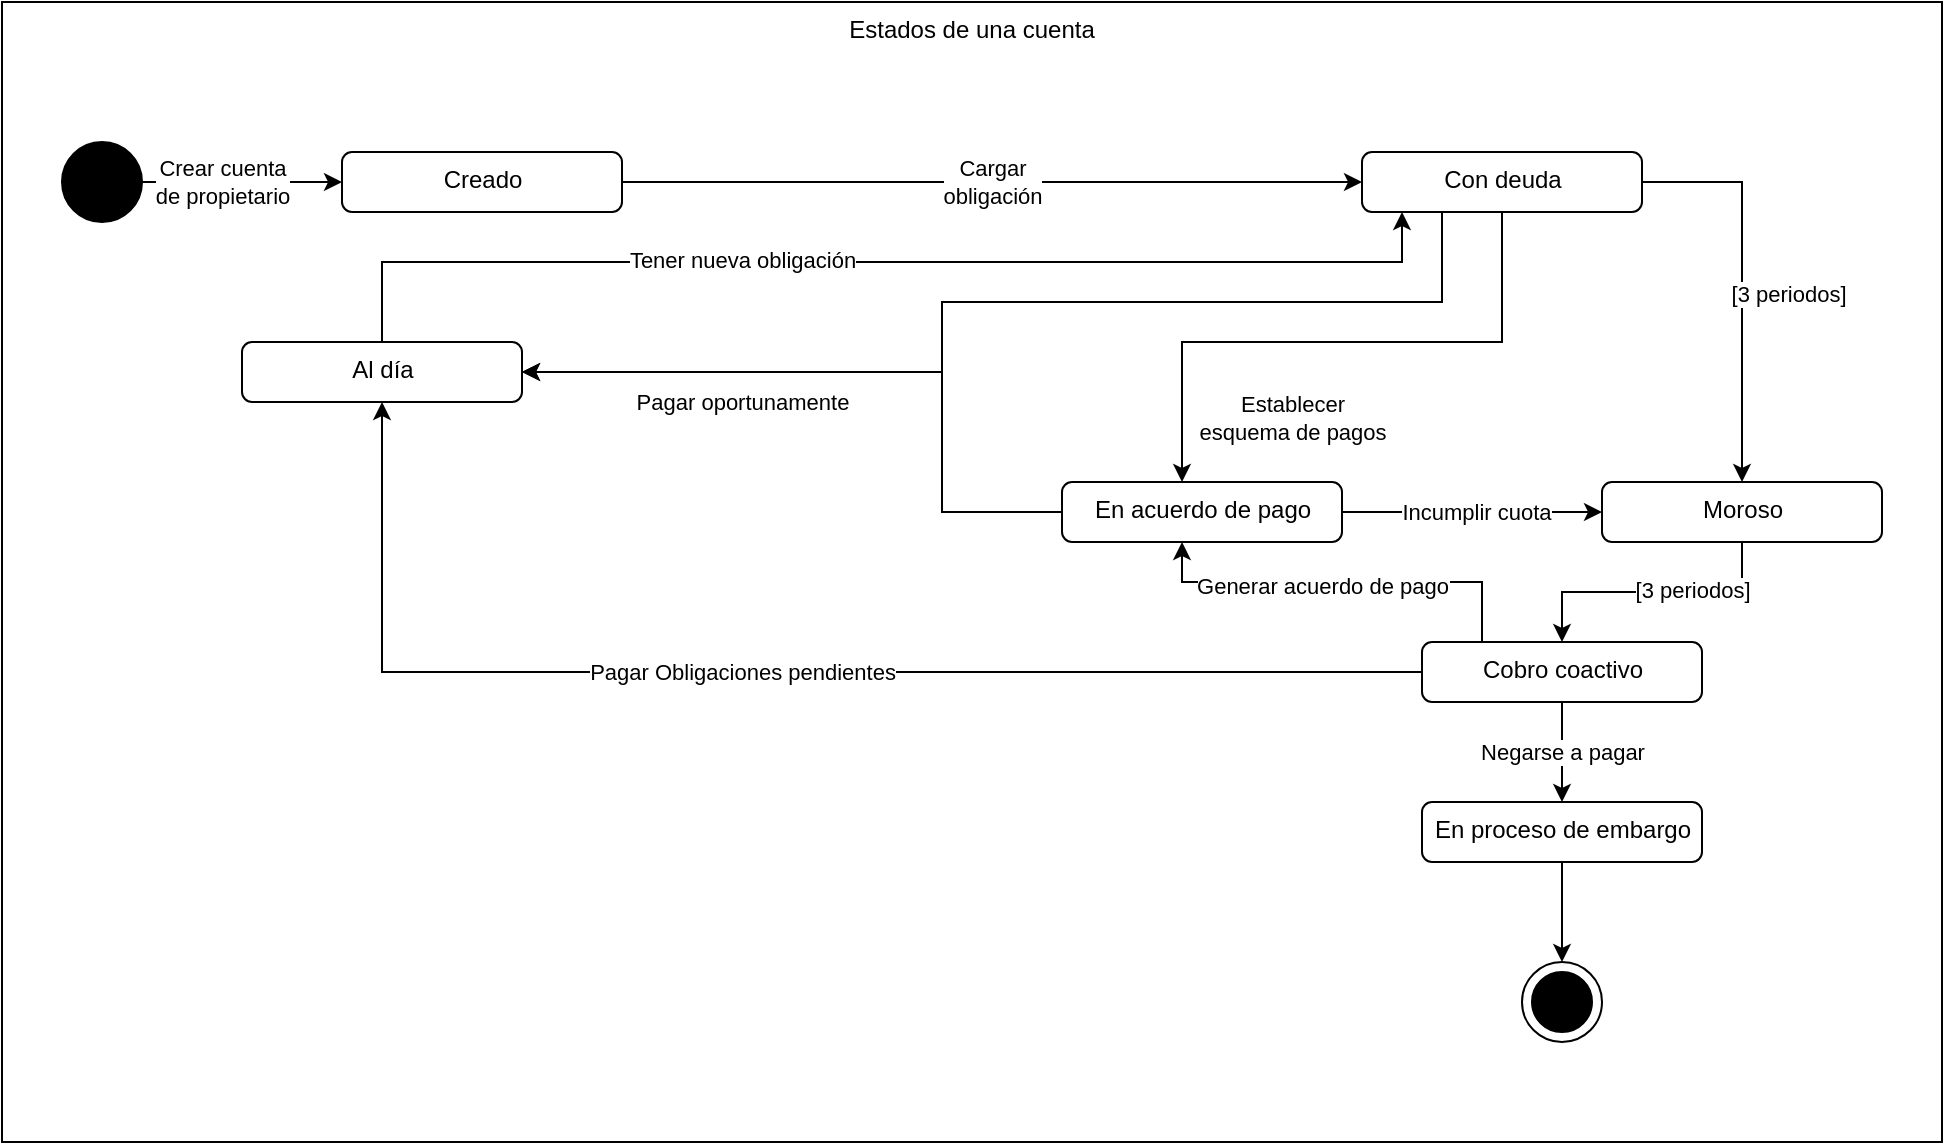 <mxfile version="14.6.11" type="device"><diagram id="RDPdNuGlkUD0llicTLUo" name="Page-1"><mxGraphModel dx="806" dy="490" grid="1" gridSize="10" guides="1" tooltips="1" connect="1" arrows="1" fold="1" page="1" pageScale="1" pageWidth="827" pageHeight="1169" math="0" shadow="0"><root><mxCell id="0"/><mxCell id="1" parent="0"/><mxCell id="b3T6BDnf9KLD8UNbfosM-8" value="Estados de una cuenta" style="rounded=0;whiteSpace=wrap;html=1;verticalAlign=top;" parent="1" vertex="1"><mxGeometry x="80" y="30" width="970" height="570" as="geometry"/></mxCell><mxCell id="b3T6BDnf9KLD8UNbfosM-18" value="Cargar &lt;br&gt;obligación" style="edgeStyle=orthogonalEdgeStyle;rounded=0;orthogonalLoop=1;jettySize=auto;html=1;" parent="1" source="b3T6BDnf9KLD8UNbfosM-3" target="b3T6BDnf9KLD8UNbfosM-13" edge="1"><mxGeometry relative="1" as="geometry"><mxPoint as="offset"/><Array as="points"><mxPoint x="650" y="120"/><mxPoint x="650" y="120"/></Array></mxGeometry></mxCell><mxCell id="b3T6BDnf9KLD8UNbfosM-3" value="Creado" style="html=1;align=center;verticalAlign=top;rounded=1;absoluteArcSize=1;arcSize=10;dashed=0;" parent="1" vertex="1"><mxGeometry x="250" y="105" width="140" height="30" as="geometry"/></mxCell><mxCell id="b3T6BDnf9KLD8UNbfosM-9" value="" style="edgeStyle=orthogonalEdgeStyle;rounded=0;orthogonalLoop=1;jettySize=auto;html=1;" parent="1" source="b3T6BDnf9KLD8UNbfosM-2" target="b3T6BDnf9KLD8UNbfosM-3" edge="1"><mxGeometry relative="1" as="geometry"/></mxCell><mxCell id="b3T6BDnf9KLD8UNbfosM-10" value="Crear cuenta &lt;br&gt;de propietario" style="edgeLabel;html=1;align=center;verticalAlign=middle;resizable=0;points=[];rotation=0;" parent="b3T6BDnf9KLD8UNbfosM-9" vertex="1" connectable="0"><mxGeometry x="-0.2" relative="1" as="geometry"><mxPoint as="offset"/></mxGeometry></mxCell><mxCell id="b3T6BDnf9KLD8UNbfosM-2" value="" style="shape=ellipse;html=1;fillColor=#000000;fontSize=18;fontColor=#ffffff;" parent="1" vertex="1"><mxGeometry x="110" y="100" width="40" height="40" as="geometry"/></mxCell><mxCell id="b3T6BDnf9KLD8UNbfosM-6" value="" style="shape=mxgraph.sysml.actFinal;html=1;verticalLabelPosition=bottom;labelBackgroundColor=#ffffff;verticalAlign=top;" parent="1" vertex="1"><mxGeometry x="840" y="510" width="40" height="40" as="geometry"/></mxCell><mxCell id="b3T6BDnf9KLD8UNbfosM-19" style="edgeStyle=orthogonalEdgeStyle;rounded=0;orthogonalLoop=1;jettySize=auto;html=1;" parent="1" source="b3T6BDnf9KLD8UNbfosM-13" target="b3T6BDnf9KLD8UNbfosM-12" edge="1"><mxGeometry relative="1" as="geometry"><Array as="points"><mxPoint x="800" y="180"/><mxPoint x="550" y="180"/><mxPoint x="550" y="215"/></Array></mxGeometry></mxCell><mxCell id="b3T6BDnf9KLD8UNbfosM-27" value="Pagar oportunamente" style="edgeLabel;html=1;align=center;verticalAlign=middle;resizable=0;points=[];" parent="b3T6BDnf9KLD8UNbfosM-19" vertex="1" connectable="0"><mxGeometry x="-0.089" y="3" relative="1" as="geometry"><mxPoint x="-149" y="47" as="offset"/></mxGeometry></mxCell><mxCell id="b3T6BDnf9KLD8UNbfosM-30" style="edgeStyle=orthogonalEdgeStyle;rounded=0;orthogonalLoop=1;jettySize=auto;html=1;" parent="1" source="b3T6BDnf9KLD8UNbfosM-12" target="b3T6BDnf9KLD8UNbfosM-13" edge="1"><mxGeometry relative="1" as="geometry"><Array as="points"><mxPoint x="270" y="160"/><mxPoint x="780" y="160"/></Array></mxGeometry></mxCell><mxCell id="b3T6BDnf9KLD8UNbfosM-44" value="Tener nueva obligación" style="edgeLabel;html=1;align=center;verticalAlign=middle;resizable=0;points=[];" parent="b3T6BDnf9KLD8UNbfosM-30" vertex="1" connectable="0"><mxGeometry x="0.099" y="1" relative="1" as="geometry"><mxPoint x="-96" as="offset"/></mxGeometry></mxCell><mxCell id="b3T6BDnf9KLD8UNbfosM-12" value="Al día" style="html=1;align=center;verticalAlign=top;rounded=1;absoluteArcSize=1;arcSize=10;dashed=0;" parent="1" vertex="1"><mxGeometry x="200" y="200" width="140" height="30" as="geometry"/></mxCell><mxCell id="b3T6BDnf9KLD8UNbfosM-21" value="" style="edgeStyle=orthogonalEdgeStyle;rounded=0;orthogonalLoop=1;jettySize=auto;html=1;" parent="1" source="b3T6BDnf9KLD8UNbfosM-13" target="b3T6BDnf9KLD8UNbfosM-14" edge="1"><mxGeometry relative="1" as="geometry"><Array as="points"><mxPoint x="950" y="205"/><mxPoint x="950" y="205"/></Array></mxGeometry></mxCell><mxCell id="b3T6BDnf9KLD8UNbfosM-33" value="[3 periodos]" style="edgeLabel;html=1;align=center;verticalAlign=middle;resizable=0;points=[];" parent="b3T6BDnf9KLD8UNbfosM-21" vertex="1" connectable="0"><mxGeometry x="-0.434" y="4" relative="1" as="geometry"><mxPoint x="19" y="49" as="offset"/></mxGeometry></mxCell><mxCell id="b3T6BDnf9KLD8UNbfosM-22" style="edgeStyle=orthogonalEdgeStyle;rounded=0;orthogonalLoop=1;jettySize=auto;html=1;" parent="1" source="b3T6BDnf9KLD8UNbfosM-13" target="b3T6BDnf9KLD8UNbfosM-15" edge="1"><mxGeometry relative="1" as="geometry"><Array as="points"><mxPoint x="670" y="200"/></Array></mxGeometry></mxCell><mxCell id="b3T6BDnf9KLD8UNbfosM-34" value="Establecer &lt;br&gt;esquema de pagos" style="edgeLabel;html=1;align=center;verticalAlign=middle;resizable=0;points=[];" parent="b3T6BDnf9KLD8UNbfosM-22" vertex="1" connectable="0"><mxGeometry x="0.164" y="-1" relative="1" as="geometry"><mxPoint x="1" y="39" as="offset"/></mxGeometry></mxCell><mxCell id="b3T6BDnf9KLD8UNbfosM-13" value="Con deuda" style="html=1;align=center;verticalAlign=top;rounded=1;absoluteArcSize=1;arcSize=10;dashed=0;" parent="1" vertex="1"><mxGeometry x="760" y="105" width="140" height="30" as="geometry"/></mxCell><mxCell id="b3T6BDnf9KLD8UNbfosM-24" value="" style="edgeStyle=orthogonalEdgeStyle;rounded=0;orthogonalLoop=1;jettySize=auto;html=1;" parent="1" source="b3T6BDnf9KLD8UNbfosM-14" target="b3T6BDnf9KLD8UNbfosM-16" edge="1"><mxGeometry relative="1" as="geometry"/></mxCell><mxCell id="b3T6BDnf9KLD8UNbfosM-36" value="[3 periodos]" style="edgeLabel;html=1;align=center;verticalAlign=middle;resizable=0;points=[];" parent="b3T6BDnf9KLD8UNbfosM-24" vertex="1" connectable="0"><mxGeometry x="-0.286" y="-1" relative="1" as="geometry"><mxPoint as="offset"/></mxGeometry></mxCell><mxCell id="b3T6BDnf9KLD8UNbfosM-14" value="Moroso" style="html=1;align=center;verticalAlign=top;rounded=1;absoluteArcSize=1;arcSize=10;dashed=0;" parent="1" vertex="1"><mxGeometry x="880" y="270" width="140" height="30" as="geometry"/></mxCell><mxCell id="b3T6BDnf9KLD8UNbfosM-23" value="" style="edgeStyle=orthogonalEdgeStyle;rounded=0;orthogonalLoop=1;jettySize=auto;html=1;" parent="1" source="b3T6BDnf9KLD8UNbfosM-15" target="b3T6BDnf9KLD8UNbfosM-14" edge="1"><mxGeometry relative="1" as="geometry"/></mxCell><mxCell id="b3T6BDnf9KLD8UNbfosM-35" value="Incumplir cuota" style="edgeLabel;html=1;align=center;verticalAlign=middle;resizable=0;points=[];" parent="b3T6BDnf9KLD8UNbfosM-23" vertex="1" connectable="0"><mxGeometry x="-0.343" y="3" relative="1" as="geometry"><mxPoint x="24" y="3" as="offset"/></mxGeometry></mxCell><mxCell id="0yrEloc3YN4eyCM9yXsq-1" style="edgeStyle=orthogonalEdgeStyle;rounded=0;orthogonalLoop=1;jettySize=auto;html=1;entryX=1;entryY=0.5;entryDx=0;entryDy=0;" parent="1" source="b3T6BDnf9KLD8UNbfosM-15" target="b3T6BDnf9KLD8UNbfosM-12" edge="1"><mxGeometry relative="1" as="geometry"><Array as="points"><mxPoint x="550" y="285"/><mxPoint x="550" y="215"/></Array></mxGeometry></mxCell><mxCell id="b3T6BDnf9KLD8UNbfosM-15" value="En acuerdo de pago" style="html=1;align=center;verticalAlign=top;rounded=1;absoluteArcSize=1;arcSize=10;dashed=0;" parent="1" vertex="1"><mxGeometry x="610" y="270" width="140" height="30" as="geometry"/></mxCell><mxCell id="b3T6BDnf9KLD8UNbfosM-25" style="edgeStyle=orthogonalEdgeStyle;rounded=0;orthogonalLoop=1;jettySize=auto;html=1;" parent="1" source="b3T6BDnf9KLD8UNbfosM-16" target="b3T6BDnf9KLD8UNbfosM-12" edge="1"><mxGeometry relative="1" as="geometry"/></mxCell><mxCell id="b3T6BDnf9KLD8UNbfosM-37" value="Pagar Obligaciones pendientes" style="edgeLabel;html=1;align=center;verticalAlign=middle;resizable=0;points=[];" parent="b3T6BDnf9KLD8UNbfosM-25" vertex="1" connectable="0"><mxGeometry x="0.218" y="-2" relative="1" as="geometry"><mxPoint x="59" y="2" as="offset"/></mxGeometry></mxCell><mxCell id="b3T6BDnf9KLD8UNbfosM-26" style="edgeStyle=orthogonalEdgeStyle;rounded=0;orthogonalLoop=1;jettySize=auto;html=1;" parent="1" source="b3T6BDnf9KLD8UNbfosM-16" target="b3T6BDnf9KLD8UNbfosM-15" edge="1"><mxGeometry relative="1" as="geometry"><Array as="points"><mxPoint x="820" y="320"/><mxPoint x="670" y="320"/></Array></mxGeometry></mxCell><mxCell id="b3T6BDnf9KLD8UNbfosM-38" value="Generar acuerdo de pago" style="edgeLabel;html=1;align=center;verticalAlign=middle;resizable=0;points=[];" parent="b3T6BDnf9KLD8UNbfosM-26" vertex="1" connectable="0"><mxGeometry x="-0.17" y="2" relative="1" as="geometry"><mxPoint x="-27" as="offset"/></mxGeometry></mxCell><mxCell id="b3T6BDnf9KLD8UNbfosM-41" value="Negarse a pagar" style="edgeStyle=orthogonalEdgeStyle;rounded=0;orthogonalLoop=1;jettySize=auto;html=1;" parent="1" source="b3T6BDnf9KLD8UNbfosM-16" target="b3T6BDnf9KLD8UNbfosM-17" edge="1"><mxGeometry relative="1" as="geometry"/></mxCell><mxCell id="b3T6BDnf9KLD8UNbfosM-16" value="Cobro coactivo" style="html=1;align=center;verticalAlign=top;rounded=1;absoluteArcSize=1;arcSize=10;dashed=0;" parent="1" vertex="1"><mxGeometry x="790" y="350" width="140" height="30" as="geometry"/></mxCell><mxCell id="b3T6BDnf9KLD8UNbfosM-42" value="" style="edgeStyle=orthogonalEdgeStyle;rounded=0;orthogonalLoop=1;jettySize=auto;html=1;" parent="1" source="b3T6BDnf9KLD8UNbfosM-17" target="b3T6BDnf9KLD8UNbfosM-6" edge="1"><mxGeometry relative="1" as="geometry"/></mxCell><mxCell id="b3T6BDnf9KLD8UNbfosM-17" value="En proceso de embargo" style="html=1;align=center;verticalAlign=top;rounded=1;absoluteArcSize=1;arcSize=10;dashed=0;" parent="1" vertex="1"><mxGeometry x="790" y="430" width="140" height="30" as="geometry"/></mxCell></root></mxGraphModel></diagram></mxfile>
